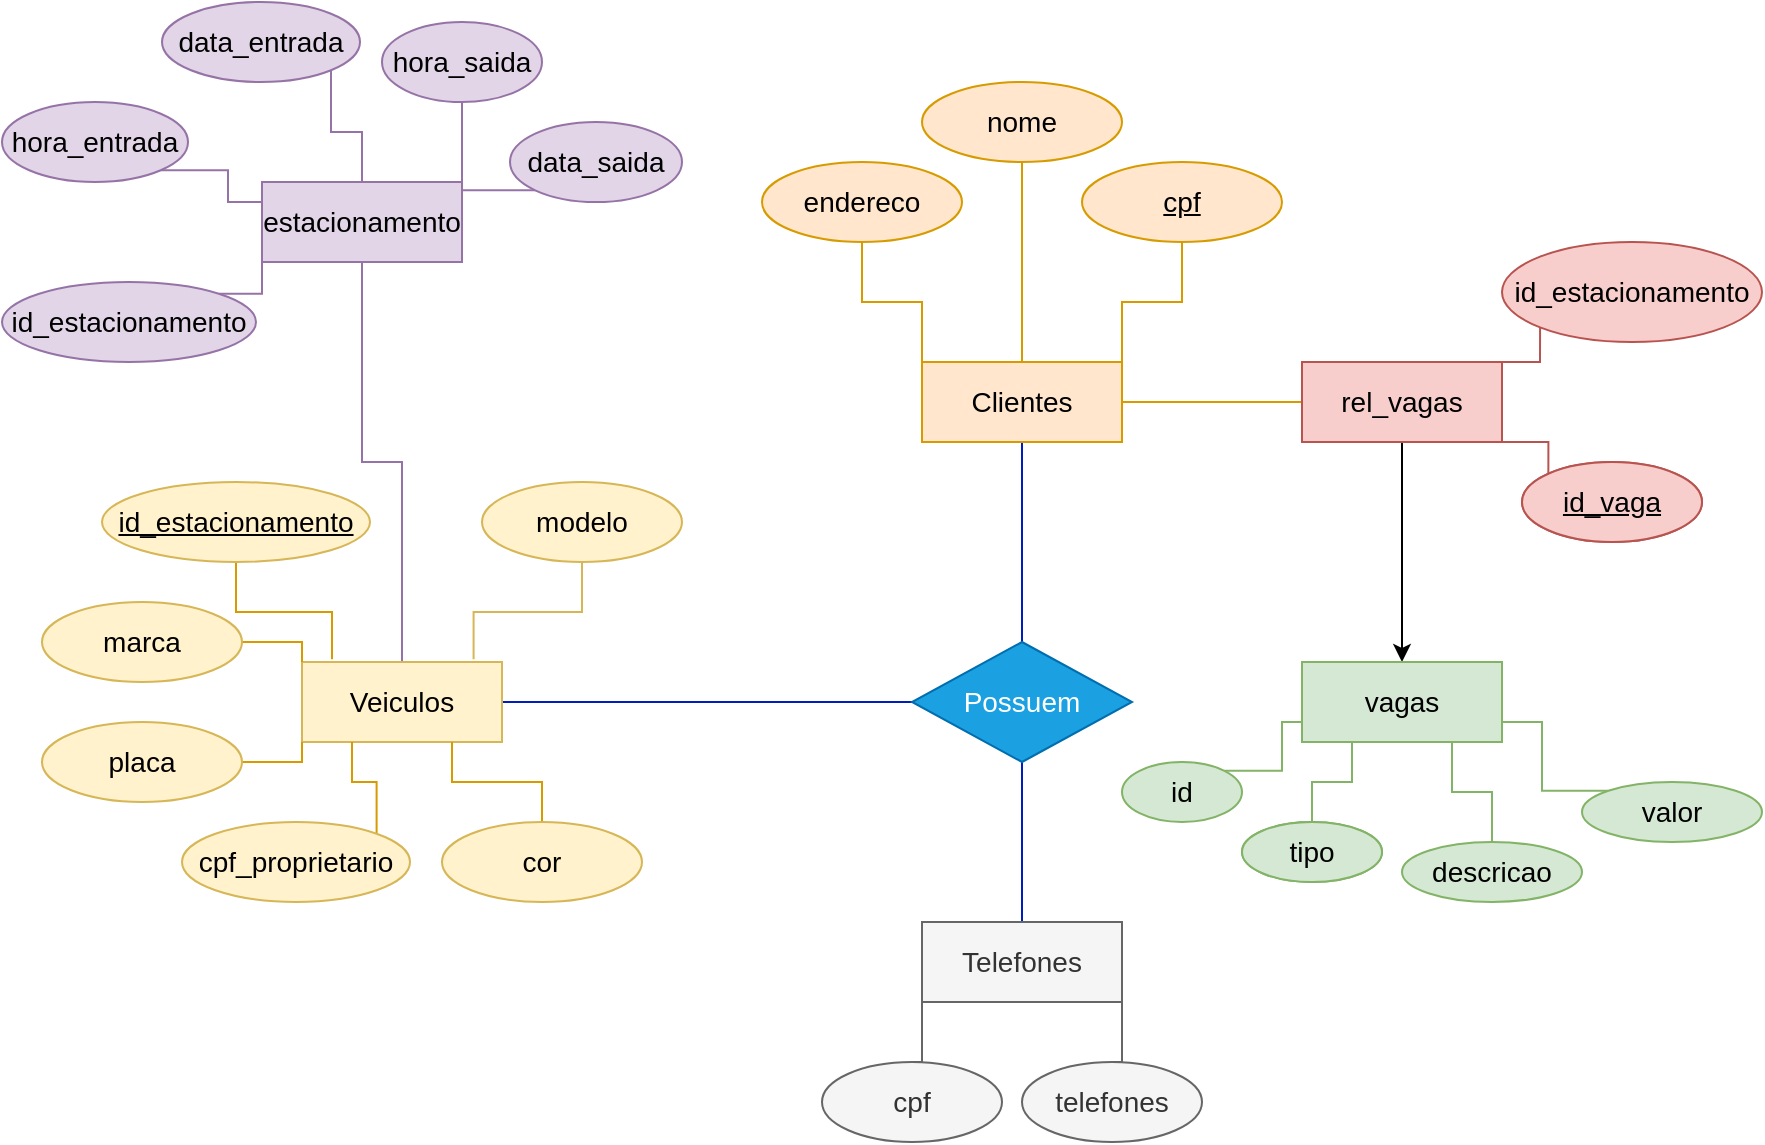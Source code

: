 <mxfile version="21.0.2" type="device"><diagram name="Página-1" id="kRJhjrSOXk8LD15LpUNT"><mxGraphModel dx="2022" dy="663" grid="1" gridSize="10" guides="1" tooltips="1" connect="1" arrows="1" fold="1" page="1" pageScale="1" pageWidth="827" pageHeight="1169" math="0" shadow="0"><root><mxCell id="0"/><mxCell id="1" parent="0"/><mxCell id="YbUWIqHNrlyuPH8Hnre_-15" style="edgeStyle=orthogonalEdgeStyle;rounded=0;orthogonalLoop=1;jettySize=auto;html=1;exitX=0.5;exitY=1;exitDx=0;exitDy=0;entryX=0.5;entryY=0;entryDx=0;entryDy=0;endArrow=none;endFill=0;fillColor=#0050ef;strokeColor=#001DBC;fontSize=14;" edge="1" parent="1" source="YbUWIqHNrlyuPH8Hnre_-1" target="YbUWIqHNrlyuPH8Hnre_-14"><mxGeometry relative="1" as="geometry"/></mxCell><mxCell id="YbUWIqHNrlyuPH8Hnre_-48" style="edgeStyle=orthogonalEdgeStyle;rounded=0;orthogonalLoop=1;jettySize=auto;html=1;exitX=1;exitY=0.5;exitDx=0;exitDy=0;entryX=0;entryY=0.5;entryDx=0;entryDy=0;fillColor=#ffe6cc;strokeColor=#d79b00;endArrow=none;endFill=0;fontSize=14;" edge="1" parent="1" source="YbUWIqHNrlyuPH8Hnre_-1" target="YbUWIqHNrlyuPH8Hnre_-47"><mxGeometry relative="1" as="geometry"/></mxCell><mxCell id="YbUWIqHNrlyuPH8Hnre_-1" value="Clientes" style="whiteSpace=wrap;html=1;align=center;fillColor=#ffe6cc;strokeColor=#d79b00;fontSize=14;" vertex="1" parent="1"><mxGeometry x="360" y="240" width="100" height="40" as="geometry"/></mxCell><mxCell id="YbUWIqHNrlyuPH8Hnre_-12" style="edgeStyle=orthogonalEdgeStyle;rounded=0;orthogonalLoop=1;jettySize=auto;html=1;exitX=0.5;exitY=1;exitDx=0;exitDy=0;entryX=1;entryY=0;entryDx=0;entryDy=0;endArrow=none;endFill=0;fillColor=#ffe6cc;strokeColor=#d79b00;fontSize=14;" edge="1" parent="1" source="YbUWIqHNrlyuPH8Hnre_-3" target="YbUWIqHNrlyuPH8Hnre_-1"><mxGeometry relative="1" as="geometry"/></mxCell><mxCell id="YbUWIqHNrlyuPH8Hnre_-3" value="cpf" style="ellipse;whiteSpace=wrap;html=1;align=center;fontStyle=4;fillColor=#ffe6cc;strokeColor=#d79b00;fontSize=14;" vertex="1" parent="1"><mxGeometry x="440" y="140" width="100" height="40" as="geometry"/></mxCell><mxCell id="YbUWIqHNrlyuPH8Hnre_-11" style="edgeStyle=orthogonalEdgeStyle;rounded=0;orthogonalLoop=1;jettySize=auto;html=1;exitX=0.5;exitY=1;exitDx=0;exitDy=0;entryX=0.5;entryY=0;entryDx=0;entryDy=0;endArrow=none;endFill=0;fillColor=#ffe6cc;strokeColor=#d79b00;fontSize=14;" edge="1" parent="1" source="YbUWIqHNrlyuPH8Hnre_-4" target="YbUWIqHNrlyuPH8Hnre_-1"><mxGeometry relative="1" as="geometry"/></mxCell><mxCell id="YbUWIqHNrlyuPH8Hnre_-4" value="nome" style="ellipse;whiteSpace=wrap;html=1;align=center;fontStyle=0;fillColor=#ffe6cc;strokeColor=#d79b00;fontSize=14;" vertex="1" parent="1"><mxGeometry x="360" y="100" width="100" height="40" as="geometry"/></mxCell><mxCell id="YbUWIqHNrlyuPH8Hnre_-10" style="edgeStyle=orthogonalEdgeStyle;rounded=0;orthogonalLoop=1;jettySize=auto;html=1;exitX=0.5;exitY=1;exitDx=0;exitDy=0;entryX=0;entryY=0;entryDx=0;entryDy=0;endArrow=none;endFill=0;fillColor=#ffe6cc;strokeColor=#d79b00;fontSize=14;" edge="1" parent="1" source="YbUWIqHNrlyuPH8Hnre_-5" target="YbUWIqHNrlyuPH8Hnre_-1"><mxGeometry relative="1" as="geometry"/></mxCell><mxCell id="YbUWIqHNrlyuPH8Hnre_-5" value="endereco" style="ellipse;whiteSpace=wrap;html=1;align=center;fontStyle=0;fillColor=#ffe6cc;strokeColor=#d79b00;fontSize=14;" vertex="1" parent="1"><mxGeometry x="280" y="140" width="100" height="40" as="geometry"/></mxCell><mxCell id="YbUWIqHNrlyuPH8Hnre_-18" style="edgeStyle=orthogonalEdgeStyle;rounded=0;orthogonalLoop=1;jettySize=auto;html=1;exitX=0.5;exitY=1;exitDx=0;exitDy=0;entryX=0.5;entryY=0;entryDx=0;entryDy=0;endArrow=none;endFill=0;fillColor=#0050ef;strokeColor=#001DBC;fontSize=14;" edge="1" parent="1" source="YbUWIqHNrlyuPH8Hnre_-14" target="YbUWIqHNrlyuPH8Hnre_-16"><mxGeometry relative="1" as="geometry"/></mxCell><mxCell id="YbUWIqHNrlyuPH8Hnre_-44" style="edgeStyle=orthogonalEdgeStyle;rounded=0;orthogonalLoop=1;jettySize=auto;html=1;exitX=0;exitY=0.5;exitDx=0;exitDy=0;entryX=1;entryY=0.5;entryDx=0;entryDy=0;fillColor=#0050ef;strokeColor=#001DBC;endArrow=none;endFill=0;fontSize=14;" edge="1" parent="1" source="YbUWIqHNrlyuPH8Hnre_-14" target="YbUWIqHNrlyuPH8Hnre_-24"><mxGeometry relative="1" as="geometry"/></mxCell><mxCell id="YbUWIqHNrlyuPH8Hnre_-14" value="Possuem" style="shape=rhombus;perimeter=rhombusPerimeter;whiteSpace=wrap;html=1;align=center;fillColor=#1ba1e2;fontColor=#ffffff;strokeColor=#006EAF;fontSize=14;" vertex="1" parent="1"><mxGeometry x="355" y="380" width="110" height="60" as="geometry"/></mxCell><mxCell id="YbUWIqHNrlyuPH8Hnre_-16" value="Telefones" style="whiteSpace=wrap;html=1;align=center;fillColor=#f5f5f5;fontColor=#333333;strokeColor=#666666;fontSize=14;" vertex="1" parent="1"><mxGeometry x="360" y="520" width="100" height="40" as="geometry"/></mxCell><mxCell id="YbUWIqHNrlyuPH8Hnre_-22" style="edgeStyle=orthogonalEdgeStyle;rounded=0;orthogonalLoop=1;jettySize=auto;html=1;exitX=0.5;exitY=0;exitDx=0;exitDy=0;entryX=0;entryY=1;entryDx=0;entryDy=0;endArrow=none;endFill=0;fillColor=#f5f5f5;strokeColor=#666666;fontSize=14;" edge="1" parent="1" source="YbUWIqHNrlyuPH8Hnre_-19" target="YbUWIqHNrlyuPH8Hnre_-16"><mxGeometry relative="1" as="geometry"/></mxCell><mxCell id="YbUWIqHNrlyuPH8Hnre_-19" value="cpf" style="ellipse;whiteSpace=wrap;html=1;align=center;fillColor=#f5f5f5;fontColor=#333333;strokeColor=#666666;fontSize=14;" vertex="1" parent="1"><mxGeometry x="310" y="590" width="90" height="40" as="geometry"/></mxCell><mxCell id="YbUWIqHNrlyuPH8Hnre_-21" style="edgeStyle=orthogonalEdgeStyle;rounded=0;orthogonalLoop=1;jettySize=auto;html=1;exitX=0.5;exitY=0;exitDx=0;exitDy=0;entryX=1;entryY=1;entryDx=0;entryDy=0;startArrow=none;startFill=0;endArrow=none;endFill=0;fillColor=#f5f5f5;strokeColor=#666666;fontSize=14;" edge="1" parent="1" source="YbUWIqHNrlyuPH8Hnre_-20" target="YbUWIqHNrlyuPH8Hnre_-16"><mxGeometry relative="1" as="geometry"/></mxCell><mxCell id="YbUWIqHNrlyuPH8Hnre_-20" value="telefones" style="ellipse;whiteSpace=wrap;html=1;align=center;fillColor=#f5f5f5;fontColor=#333333;strokeColor=#666666;fontSize=14;" vertex="1" parent="1"><mxGeometry x="410" y="590" width="90" height="40" as="geometry"/></mxCell><mxCell id="YbUWIqHNrlyuPH8Hnre_-27" style="edgeStyle=orthogonalEdgeStyle;rounded=0;orthogonalLoop=1;jettySize=auto;html=1;exitX=0.858;exitY=-0.033;exitDx=0;exitDy=0;entryX=0.5;entryY=1;entryDx=0;entryDy=0;fillColor=#fff2cc;strokeColor=#d6b656;endArrow=none;endFill=0;exitPerimeter=0;fontSize=14;" edge="1" parent="1" source="YbUWIqHNrlyuPH8Hnre_-24" target="YbUWIqHNrlyuPH8Hnre_-26"><mxGeometry relative="1" as="geometry"><mxPoint x="180" y="330" as="targetPoint"/></mxGeometry></mxCell><mxCell id="YbUWIqHNrlyuPH8Hnre_-57" style="edgeStyle=orthogonalEdgeStyle;rounded=0;orthogonalLoop=1;jettySize=auto;html=1;exitX=0.5;exitY=0;exitDx=0;exitDy=0;entryX=0.5;entryY=1;entryDx=0;entryDy=0;fillColor=#e1d5e7;strokeColor=#9673a6;endArrow=none;endFill=0;fontSize=14;" edge="1" parent="1" source="YbUWIqHNrlyuPH8Hnre_-24" target="YbUWIqHNrlyuPH8Hnre_-56"><mxGeometry relative="1" as="geometry"/></mxCell><mxCell id="YbUWIqHNrlyuPH8Hnre_-24" value="Veiculos" style="whiteSpace=wrap;html=1;align=center;fillColor=#fff2cc;strokeColor=#d6b656;fontSize=14;" vertex="1" parent="1"><mxGeometry x="50" y="390" width="100" height="40" as="geometry"/></mxCell><mxCell id="YbUWIqHNrlyuPH8Hnre_-26" value="modelo" style="ellipse;whiteSpace=wrap;html=1;align=center;fillColor=#fff2cc;strokeColor=#d6b656;fontSize=14;" vertex="1" parent="1"><mxGeometry x="140" y="300" width="100" height="40" as="geometry"/></mxCell><mxCell id="YbUWIqHNrlyuPH8Hnre_-30" style="edgeStyle=orthogonalEdgeStyle;rounded=0;orthogonalLoop=1;jettySize=auto;html=1;exitX=1;exitY=0.5;exitDx=0;exitDy=0;entryX=0;entryY=0;entryDx=0;entryDy=0;endArrow=none;endFill=0;fillColor=#ffe6cc;strokeColor=#d79b00;fontSize=14;" edge="1" parent="1" source="YbUWIqHNrlyuPH8Hnre_-28" target="YbUWIqHNrlyuPH8Hnre_-24"><mxGeometry relative="1" as="geometry"/></mxCell><mxCell id="YbUWIqHNrlyuPH8Hnre_-28" value="marca" style="ellipse;whiteSpace=wrap;html=1;align=center;fillColor=#fff2cc;strokeColor=#d6b656;fontSize=14;" vertex="1" parent="1"><mxGeometry x="-80" y="360" width="100" height="40" as="geometry"/></mxCell><mxCell id="YbUWIqHNrlyuPH8Hnre_-31" style="edgeStyle=orthogonalEdgeStyle;rounded=0;orthogonalLoop=1;jettySize=auto;html=1;exitX=0.5;exitY=0;exitDx=0;exitDy=0;entryX=0.75;entryY=1;entryDx=0;entryDy=0;endArrow=none;endFill=0;fillColor=#ffe6cc;strokeColor=#d79b00;fontSize=14;" edge="1" parent="1" source="YbUWIqHNrlyuPH8Hnre_-29" target="YbUWIqHNrlyuPH8Hnre_-24"><mxGeometry relative="1" as="geometry"/></mxCell><mxCell id="YbUWIqHNrlyuPH8Hnre_-29" value="cor" style="ellipse;whiteSpace=wrap;html=1;align=center;fillColor=#fff2cc;strokeColor=#d6b656;fontSize=14;" vertex="1" parent="1"><mxGeometry x="120" y="470" width="100" height="40" as="geometry"/></mxCell><mxCell id="YbUWIqHNrlyuPH8Hnre_-37" style="edgeStyle=orthogonalEdgeStyle;rounded=0;orthogonalLoop=1;jettySize=auto;html=1;exitX=0.5;exitY=1;exitDx=0;exitDy=0;entryX=0.15;entryY=-0.033;entryDx=0;entryDy=0;endArrow=none;endFill=0;fillColor=#ffe6cc;strokeColor=#d79b00;entryPerimeter=0;fontSize=14;" edge="1" parent="1" source="YbUWIqHNrlyuPH8Hnre_-36" target="YbUWIqHNrlyuPH8Hnre_-24"><mxGeometry relative="1" as="geometry"/></mxCell><mxCell id="YbUWIqHNrlyuPH8Hnre_-36" value="id_estacionamento" style="ellipse;whiteSpace=wrap;html=1;align=center;fillColor=#fff2cc;strokeColor=#d6b656;fontStyle=4;fontSize=14;" vertex="1" parent="1"><mxGeometry x="-50" y="300" width="134" height="40" as="geometry"/></mxCell><mxCell id="YbUWIqHNrlyuPH8Hnre_-39" style="edgeStyle=orthogonalEdgeStyle;rounded=0;orthogonalLoop=1;jettySize=auto;html=1;exitX=1;exitY=0;exitDx=0;exitDy=0;entryX=0.25;entryY=1;entryDx=0;entryDy=0;fillColor=#ffe6cc;strokeColor=#d79b00;endArrow=none;endFill=0;fontSize=14;" edge="1" parent="1" source="YbUWIqHNrlyuPH8Hnre_-38" target="YbUWIqHNrlyuPH8Hnre_-24"><mxGeometry relative="1" as="geometry"/></mxCell><mxCell id="YbUWIqHNrlyuPH8Hnre_-38" value="cpf_proprietario" style="ellipse;whiteSpace=wrap;html=1;align=center;fillColor=#fff2cc;strokeColor=#d6b656;fontStyle=0;fontSize=14;" vertex="1" parent="1"><mxGeometry x="-10" y="470" width="114" height="40" as="geometry"/></mxCell><mxCell id="YbUWIqHNrlyuPH8Hnre_-46" style="edgeStyle=orthogonalEdgeStyle;rounded=0;orthogonalLoop=1;jettySize=auto;html=1;exitX=1;exitY=0.5;exitDx=0;exitDy=0;entryX=0;entryY=1;entryDx=0;entryDy=0;endArrow=none;endFill=0;fillColor=#ffe6cc;strokeColor=#d79b00;fontSize=14;" edge="1" parent="1" source="YbUWIqHNrlyuPH8Hnre_-45" target="YbUWIqHNrlyuPH8Hnre_-24"><mxGeometry relative="1" as="geometry"/></mxCell><mxCell id="YbUWIqHNrlyuPH8Hnre_-45" value="placa" style="ellipse;whiteSpace=wrap;html=1;align=center;fillColor=#fff2cc;strokeColor=#d6b656;fontSize=14;" vertex="1" parent="1"><mxGeometry x="-80" y="420" width="100" height="40" as="geometry"/></mxCell><mxCell id="YbUWIqHNrlyuPH8Hnre_-50" style="edgeStyle=orthogonalEdgeStyle;rounded=0;orthogonalLoop=1;jettySize=auto;html=1;exitX=1;exitY=0;exitDx=0;exitDy=0;entryX=0;entryY=1;entryDx=0;entryDy=0;endArrow=none;endFill=0;fillColor=#f8cecc;strokeColor=#b85450;fontSize=14;" edge="1" parent="1" source="YbUWIqHNrlyuPH8Hnre_-47" target="YbUWIqHNrlyuPH8Hnre_-49"><mxGeometry relative="1" as="geometry"/></mxCell><mxCell id="YbUWIqHNrlyuPH8Hnre_-52" style="edgeStyle=orthogonalEdgeStyle;rounded=0;orthogonalLoop=1;jettySize=auto;html=1;exitX=1;exitY=1;exitDx=0;exitDy=0;entryX=0;entryY=0;entryDx=0;entryDy=0;endArrow=none;endFill=0;fillColor=#f8cecc;strokeColor=#b85450;fontSize=14;" edge="1" parent="1" source="YbUWIqHNrlyuPH8Hnre_-47" target="YbUWIqHNrlyuPH8Hnre_-51"><mxGeometry relative="1" as="geometry"/></mxCell><mxCell id="YbUWIqHNrlyuPH8Hnre_-72" style="edgeStyle=orthogonalEdgeStyle;rounded=0;orthogonalLoop=1;jettySize=auto;html=1;exitX=0.5;exitY=1;exitDx=0;exitDy=0;entryX=0.5;entryY=0;entryDx=0;entryDy=0;fontSize=14;" edge="1" parent="1" source="YbUWIqHNrlyuPH8Hnre_-47" target="YbUWIqHNrlyuPH8Hnre_-71"><mxGeometry relative="1" as="geometry"/></mxCell><mxCell id="YbUWIqHNrlyuPH8Hnre_-47" value="rel_vagas" style="whiteSpace=wrap;html=1;align=center;fillColor=#f8cecc;strokeColor=#b85450;fontSize=14;" vertex="1" parent="1"><mxGeometry x="550" y="240" width="100" height="40" as="geometry"/></mxCell><mxCell id="YbUWIqHNrlyuPH8Hnre_-49" value="id_estacionamento" style="ellipse;whiteSpace=wrap;html=1;align=center;fillColor=#f8cecc;strokeColor=#b85450;fontSize=14;" vertex="1" parent="1"><mxGeometry x="650" y="180" width="130" height="50" as="geometry"/></mxCell><mxCell id="YbUWIqHNrlyuPH8Hnre_-51" value="id_vaga" style="ellipse;whiteSpace=wrap;html=1;align=center;fillColor=#f8cecc;strokeColor=#b85450;fontStyle=4;fontSize=14;" vertex="1" parent="1"><mxGeometry x="660" y="290" width="90" height="40" as="geometry"/></mxCell><mxCell id="YbUWIqHNrlyuPH8Hnre_-56" value="estacionamento" style="whiteSpace=wrap;html=1;align=center;fillColor=#e1d5e7;strokeColor=#9673a6;fontSize=14;" vertex="1" parent="1"><mxGeometry x="30" y="150" width="100" height="40" as="geometry"/></mxCell><mxCell id="YbUWIqHNrlyuPH8Hnre_-70" style="edgeStyle=orthogonalEdgeStyle;rounded=0;orthogonalLoop=1;jettySize=auto;html=1;exitX=1;exitY=0;exitDx=0;exitDy=0;entryX=0;entryY=1;entryDx=0;entryDy=0;fillColor=#e1d5e7;strokeColor=#9673a6;endArrow=none;endFill=0;fontSize=14;" edge="1" parent="1" source="YbUWIqHNrlyuPH8Hnre_-59" target="YbUWIqHNrlyuPH8Hnre_-56"><mxGeometry relative="1" as="geometry"/></mxCell><mxCell id="YbUWIqHNrlyuPH8Hnre_-59" value="id_estacionamento" style="ellipse;whiteSpace=wrap;html=1;align=center;fillColor=#e1d5e7;strokeColor=#9673a6;fontStyle=0;fontSize=14;" vertex="1" parent="1"><mxGeometry x="-100" y="200" width="127" height="40" as="geometry"/></mxCell><mxCell id="YbUWIqHNrlyuPH8Hnre_-69" style="edgeStyle=orthogonalEdgeStyle;rounded=0;orthogonalLoop=1;jettySize=auto;html=1;exitX=1;exitY=1;exitDx=0;exitDy=0;entryX=0;entryY=0.25;entryDx=0;entryDy=0;fillColor=#e1d5e7;strokeColor=#9673a6;endArrow=none;endFill=0;fontSize=14;" edge="1" parent="1" source="YbUWIqHNrlyuPH8Hnre_-60" target="YbUWIqHNrlyuPH8Hnre_-56"><mxGeometry relative="1" as="geometry"/></mxCell><mxCell id="YbUWIqHNrlyuPH8Hnre_-60" value="hora_entrada" style="ellipse;whiteSpace=wrap;html=1;align=center;fillColor=#e1d5e7;strokeColor=#9673a6;fontStyle=0;fontSize=14;" vertex="1" parent="1"><mxGeometry x="-100" y="110" width="93" height="40" as="geometry"/></mxCell><mxCell id="YbUWIqHNrlyuPH8Hnre_-68" style="edgeStyle=orthogonalEdgeStyle;rounded=0;orthogonalLoop=1;jettySize=auto;html=1;exitX=1;exitY=1;exitDx=0;exitDy=0;entryX=0.5;entryY=0;entryDx=0;entryDy=0;fillColor=#e1d5e7;strokeColor=#9673a6;endArrow=none;endFill=0;fontSize=14;" edge="1" parent="1" source="YbUWIqHNrlyuPH8Hnre_-61" target="YbUWIqHNrlyuPH8Hnre_-56"><mxGeometry relative="1" as="geometry"/></mxCell><mxCell id="YbUWIqHNrlyuPH8Hnre_-61" value="data_entrada" style="ellipse;whiteSpace=wrap;html=1;align=center;fillColor=#e1d5e7;strokeColor=#9673a6;fontStyle=0;fontSize=14;" vertex="1" parent="1"><mxGeometry x="-20" y="60" width="99" height="40" as="geometry"/></mxCell><mxCell id="YbUWIqHNrlyuPH8Hnre_-67" style="edgeStyle=orthogonalEdgeStyle;rounded=0;orthogonalLoop=1;jettySize=auto;html=1;exitX=0.5;exitY=1;exitDx=0;exitDy=0;entryX=1;entryY=0;entryDx=0;entryDy=0;fillColor=#e1d5e7;strokeColor=#9673a6;endArrow=none;endFill=0;fontSize=14;" edge="1" parent="1" source="YbUWIqHNrlyuPH8Hnre_-63" target="YbUWIqHNrlyuPH8Hnre_-56"><mxGeometry relative="1" as="geometry"/></mxCell><mxCell id="YbUWIqHNrlyuPH8Hnre_-63" value="hora_saida" style="ellipse;whiteSpace=wrap;html=1;align=center;fillColor=#e1d5e7;strokeColor=#9673a6;fontStyle=0;fontSize=14;" vertex="1" parent="1"><mxGeometry x="90" y="70" width="80" height="40" as="geometry"/></mxCell><mxCell id="YbUWIqHNrlyuPH8Hnre_-65" style="edgeStyle=orthogonalEdgeStyle;rounded=0;orthogonalLoop=1;jettySize=auto;html=1;exitX=0;exitY=1;exitDx=0;exitDy=0;entryX=1;entryY=0.5;entryDx=0;entryDy=0;fillColor=#e1d5e7;strokeColor=#9673a6;endArrow=none;endFill=0;fontSize=14;" edge="1" parent="1" source="YbUWIqHNrlyuPH8Hnre_-64" target="YbUWIqHNrlyuPH8Hnre_-56"><mxGeometry relative="1" as="geometry"/></mxCell><mxCell id="YbUWIqHNrlyuPH8Hnre_-64" value="data_saida" style="ellipse;whiteSpace=wrap;html=1;align=center;fillColor=#e1d5e7;strokeColor=#9673a6;fontStyle=0;fontSize=14;" vertex="1" parent="1"><mxGeometry x="154" y="120" width="86" height="40" as="geometry"/></mxCell><mxCell id="YbUWIqHNrlyuPH8Hnre_-71" value="vagas" style="whiteSpace=wrap;html=1;align=center;fontSize=14;fillColor=#d5e8d4;strokeColor=#82b366;" vertex="1" parent="1"><mxGeometry x="550" y="390" width="100" height="40" as="geometry"/></mxCell><mxCell id="YbUWIqHNrlyuPH8Hnre_-74" value="tipo" style="ellipse;whiteSpace=wrap;html=1;align=center;fontSize=14;fillColor=#d5e8d4;strokeColor=#82b366;" vertex="1" parent="1"><mxGeometry x="520" y="470" width="70" height="30" as="geometry"/></mxCell><mxCell id="YbUWIqHNrlyuPH8Hnre_-85" style="edgeStyle=orthogonalEdgeStyle;rounded=0;orthogonalLoop=1;jettySize=auto;html=1;exitX=0;exitY=0;exitDx=0;exitDy=0;entryX=1;entryY=0.75;entryDx=0;entryDy=0;endArrow=none;endFill=0;fillColor=#d5e8d4;strokeColor=#82b366;" edge="1" parent="1" source="YbUWIqHNrlyuPH8Hnre_-76" target="YbUWIqHNrlyuPH8Hnre_-71"><mxGeometry relative="1" as="geometry"/></mxCell><mxCell id="YbUWIqHNrlyuPH8Hnre_-76" value="valor" style="ellipse;whiteSpace=wrap;html=1;align=center;fontSize=14;fillColor=#d5e8d4;strokeColor=#82b366;" vertex="1" parent="1"><mxGeometry x="690" y="450" width="90" height="30" as="geometry"/></mxCell><mxCell id="YbUWIqHNrlyuPH8Hnre_-82" style="edgeStyle=orthogonalEdgeStyle;rounded=0;orthogonalLoop=1;jettySize=auto;html=1;exitX=1;exitY=0;exitDx=0;exitDy=0;entryX=0;entryY=0.75;entryDx=0;entryDy=0;endArrow=none;endFill=0;fillColor=#d5e8d4;strokeColor=#82b366;" edge="1" parent="1" source="YbUWIqHNrlyuPH8Hnre_-77" target="YbUWIqHNrlyuPH8Hnre_-71"><mxGeometry relative="1" as="geometry"/></mxCell><mxCell id="YbUWIqHNrlyuPH8Hnre_-77" value="id" style="ellipse;whiteSpace=wrap;html=1;align=center;fontSize=14;fillColor=#d5e8d4;strokeColor=#82b366;" vertex="1" parent="1"><mxGeometry x="460" y="440" width="60" height="30" as="geometry"/></mxCell><mxCell id="YbUWIqHNrlyuPH8Hnre_-83" style="edgeStyle=orthogonalEdgeStyle;rounded=0;orthogonalLoop=1;jettySize=auto;html=1;exitX=0.5;exitY=0;exitDx=0;exitDy=0;entryX=0.25;entryY=1;entryDx=0;entryDy=0;endArrow=none;endFill=0;fillColor=#d5e8d4;strokeColor=#82b366;" edge="1" parent="1" source="YbUWIqHNrlyuPH8Hnre_-78" target="YbUWIqHNrlyuPH8Hnre_-71"><mxGeometry relative="1" as="geometry"/></mxCell><mxCell id="YbUWIqHNrlyuPH8Hnre_-78" value="tipo" style="ellipse;whiteSpace=wrap;html=1;align=center;fontSize=14;fillColor=#d5e8d4;strokeColor=#82b366;" vertex="1" parent="1"><mxGeometry x="520" y="470" width="70" height="30" as="geometry"/></mxCell><mxCell id="YbUWIqHNrlyuPH8Hnre_-84" style="edgeStyle=orthogonalEdgeStyle;rounded=0;orthogonalLoop=1;jettySize=auto;html=1;exitX=0.5;exitY=0;exitDx=0;exitDy=0;entryX=0.75;entryY=1;entryDx=0;entryDy=0;endArrow=none;endFill=0;fillColor=#d5e8d4;strokeColor=#82b366;" edge="1" parent="1" source="YbUWIqHNrlyuPH8Hnre_-79" target="YbUWIqHNrlyuPH8Hnre_-71"><mxGeometry relative="1" as="geometry"/></mxCell><mxCell id="YbUWIqHNrlyuPH8Hnre_-79" value="descricao" style="ellipse;whiteSpace=wrap;html=1;align=center;fontSize=14;fillColor=#d5e8d4;strokeColor=#82b366;" vertex="1" parent="1"><mxGeometry x="600" y="480" width="90" height="30" as="geometry"/></mxCell><mxCell id="YbUWIqHNrlyuPH8Hnre_-81" value="id_vaga" style="ellipse;whiteSpace=wrap;html=1;align=center;fillColor=#f8cecc;strokeColor=#b85450;fontStyle=4;fontSize=14;" vertex="1" parent="1"><mxGeometry x="660" y="290" width="90" height="40" as="geometry"/></mxCell></root></mxGraphModel></diagram></mxfile>